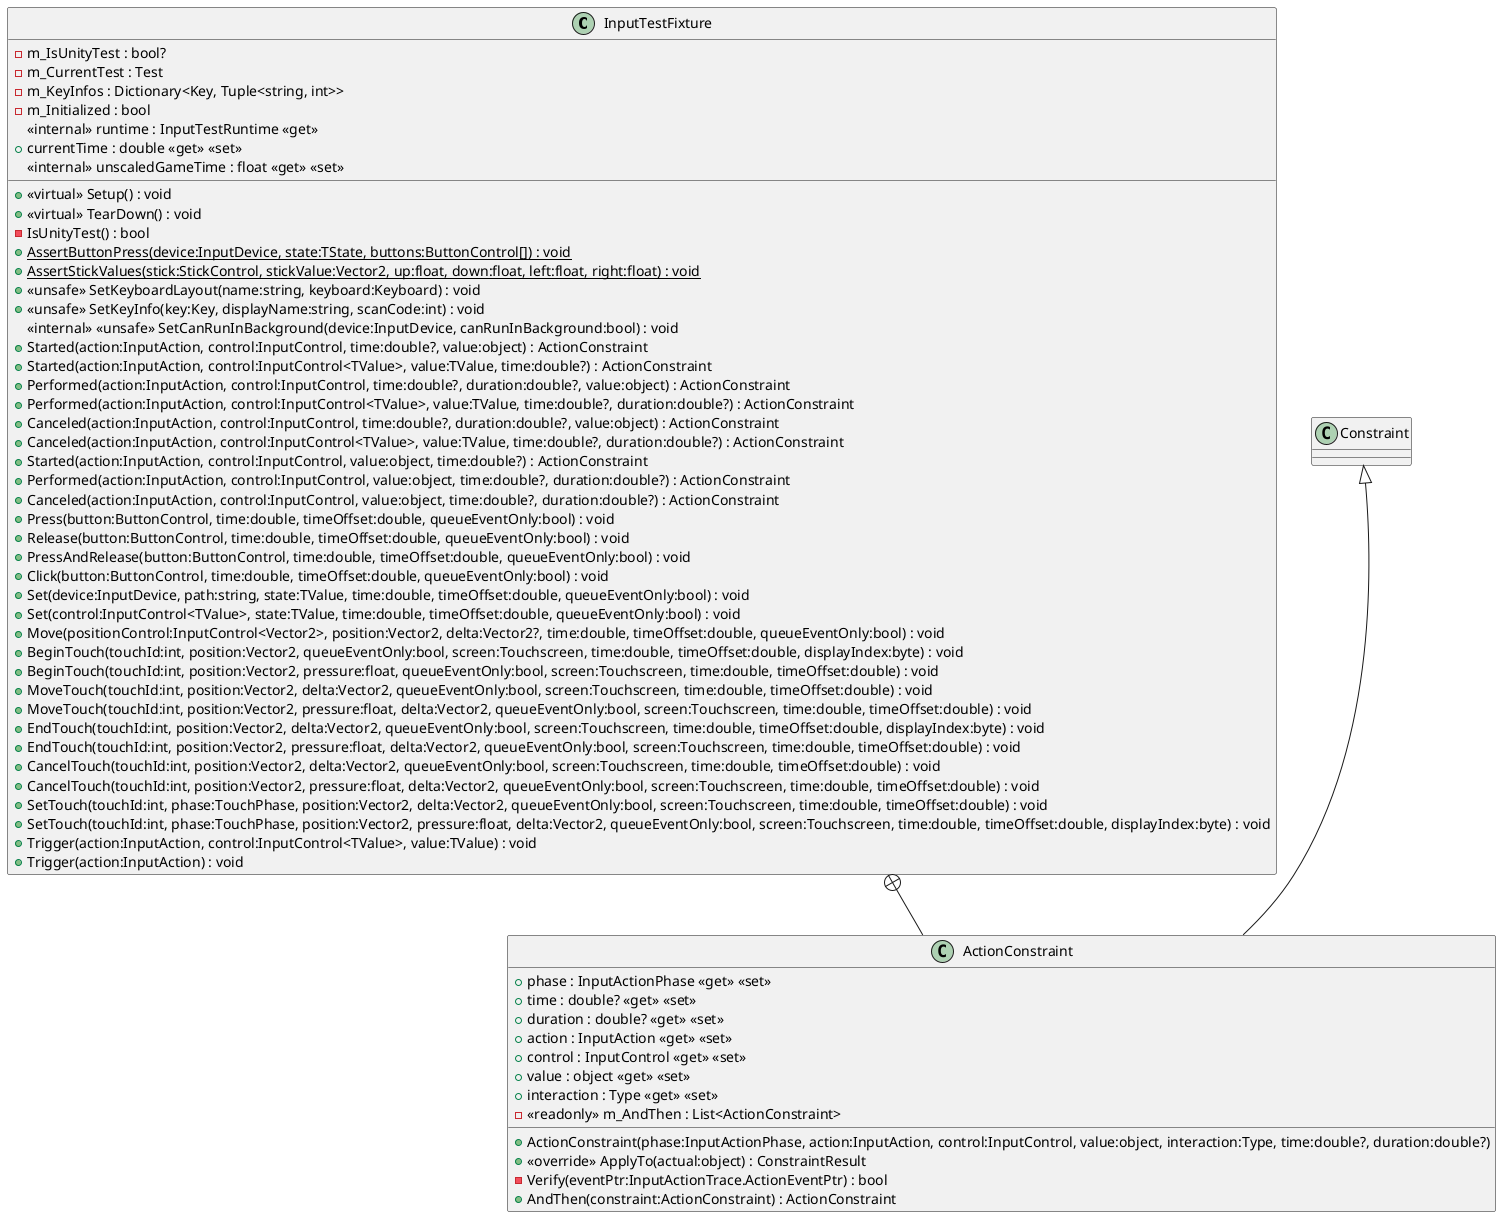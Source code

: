@startuml
class InputTestFixture {
    + <<virtual>> Setup() : void
    + <<virtual>> TearDown() : void
    - m_IsUnityTest : bool?
    - m_CurrentTest : Test
    - IsUnityTest() : bool
    + {static} AssertButtonPress(device:InputDevice, state:TState, buttons:ButtonControl[]) : void
    + {static} AssertStickValues(stick:StickControl, stickValue:Vector2, up:float, down:float, left:float, right:float) : void
    - m_KeyInfos : Dictionary<Key, Tuple<string, int>>
    - m_Initialized : bool
    + <<unsafe>> SetKeyboardLayout(name:string, keyboard:Keyboard) : void
    + <<unsafe>> SetKeyInfo(key:Key, displayName:string, scanCode:int) : void
    <<internal>> <<unsafe>> SetCanRunInBackground(device:InputDevice, canRunInBackground:bool) : void
    + Started(action:InputAction, control:InputControl, time:double?, value:object) : ActionConstraint
    + Started(action:InputAction, control:InputControl<TValue>, value:TValue, time:double?) : ActionConstraint
    + Performed(action:InputAction, control:InputControl, time:double?, duration:double?, value:object) : ActionConstraint
    + Performed(action:InputAction, control:InputControl<TValue>, value:TValue, time:double?, duration:double?) : ActionConstraint
    + Canceled(action:InputAction, control:InputControl, time:double?, duration:double?, value:object) : ActionConstraint
    + Canceled(action:InputAction, control:InputControl<TValue>, value:TValue, time:double?, duration:double?) : ActionConstraint
    + Started(action:InputAction, control:InputControl, value:object, time:double?) : ActionConstraint
    + Performed(action:InputAction, control:InputControl, value:object, time:double?, duration:double?) : ActionConstraint
    + Canceled(action:InputAction, control:InputControl, value:object, time:double?, duration:double?) : ActionConstraint
    + Press(button:ButtonControl, time:double, timeOffset:double, queueEventOnly:bool) : void
    + Release(button:ButtonControl, time:double, timeOffset:double, queueEventOnly:bool) : void
    + PressAndRelease(button:ButtonControl, time:double, timeOffset:double, queueEventOnly:bool) : void
    + Click(button:ButtonControl, time:double, timeOffset:double, queueEventOnly:bool) : void
    + Set(device:InputDevice, path:string, state:TValue, time:double, timeOffset:double, queueEventOnly:bool) : void
    + Set(control:InputControl<TValue>, state:TValue, time:double, timeOffset:double, queueEventOnly:bool) : void
    + Move(positionControl:InputControl<Vector2>, position:Vector2, delta:Vector2?, time:double, timeOffset:double, queueEventOnly:bool) : void
    + BeginTouch(touchId:int, position:Vector2, queueEventOnly:bool, screen:Touchscreen, time:double, timeOffset:double, displayIndex:byte) : void
    + BeginTouch(touchId:int, position:Vector2, pressure:float, queueEventOnly:bool, screen:Touchscreen, time:double, timeOffset:double) : void
    + MoveTouch(touchId:int, position:Vector2, delta:Vector2, queueEventOnly:bool, screen:Touchscreen, time:double, timeOffset:double) : void
    + MoveTouch(touchId:int, position:Vector2, pressure:float, delta:Vector2, queueEventOnly:bool, screen:Touchscreen, time:double, timeOffset:double) : void
    + EndTouch(touchId:int, position:Vector2, delta:Vector2, queueEventOnly:bool, screen:Touchscreen, time:double, timeOffset:double, displayIndex:byte) : void
    + EndTouch(touchId:int, position:Vector2, pressure:float, delta:Vector2, queueEventOnly:bool, screen:Touchscreen, time:double, timeOffset:double) : void
    + CancelTouch(touchId:int, position:Vector2, delta:Vector2, queueEventOnly:bool, screen:Touchscreen, time:double, timeOffset:double) : void
    + CancelTouch(touchId:int, position:Vector2, pressure:float, delta:Vector2, queueEventOnly:bool, screen:Touchscreen, time:double, timeOffset:double) : void
    + SetTouch(touchId:int, phase:TouchPhase, position:Vector2, delta:Vector2, queueEventOnly:bool, screen:Touchscreen, time:double, timeOffset:double) : void
    + SetTouch(touchId:int, phase:TouchPhase, position:Vector2, pressure:float, delta:Vector2, queueEventOnly:bool, screen:Touchscreen, time:double, timeOffset:double, displayIndex:byte) : void
    + Trigger(action:InputAction, control:InputControl<TValue>, value:TValue) : void
    + Trigger(action:InputAction) : void
    <<internal>> runtime : InputTestRuntime <<get>>
    + currentTime : double <<get>> <<set>>
    <<internal>> unscaledGameTime : float <<get>> <<set>>
}
class ActionConstraint {
    + phase : InputActionPhase <<get>> <<set>>
    + time : double? <<get>> <<set>>
    + duration : double? <<get>> <<set>>
    + action : InputAction <<get>> <<set>>
    + control : InputControl <<get>> <<set>>
    + value : object <<get>> <<set>>
    + interaction : Type <<get>> <<set>>
    - <<readonly>> m_AndThen : List<ActionConstraint>
    + ActionConstraint(phase:InputActionPhase, action:InputAction, control:InputControl, value:object, interaction:Type, time:double?, duration:double?)
    + <<override>> ApplyTo(actual:object) : ConstraintResult
    - Verify(eventPtr:InputActionTrace.ActionEventPtr) : bool
    + AndThen(constraint:ActionConstraint) : ActionConstraint
}
InputTestFixture +-- ActionConstraint
Constraint <|-- ActionConstraint
@enduml
